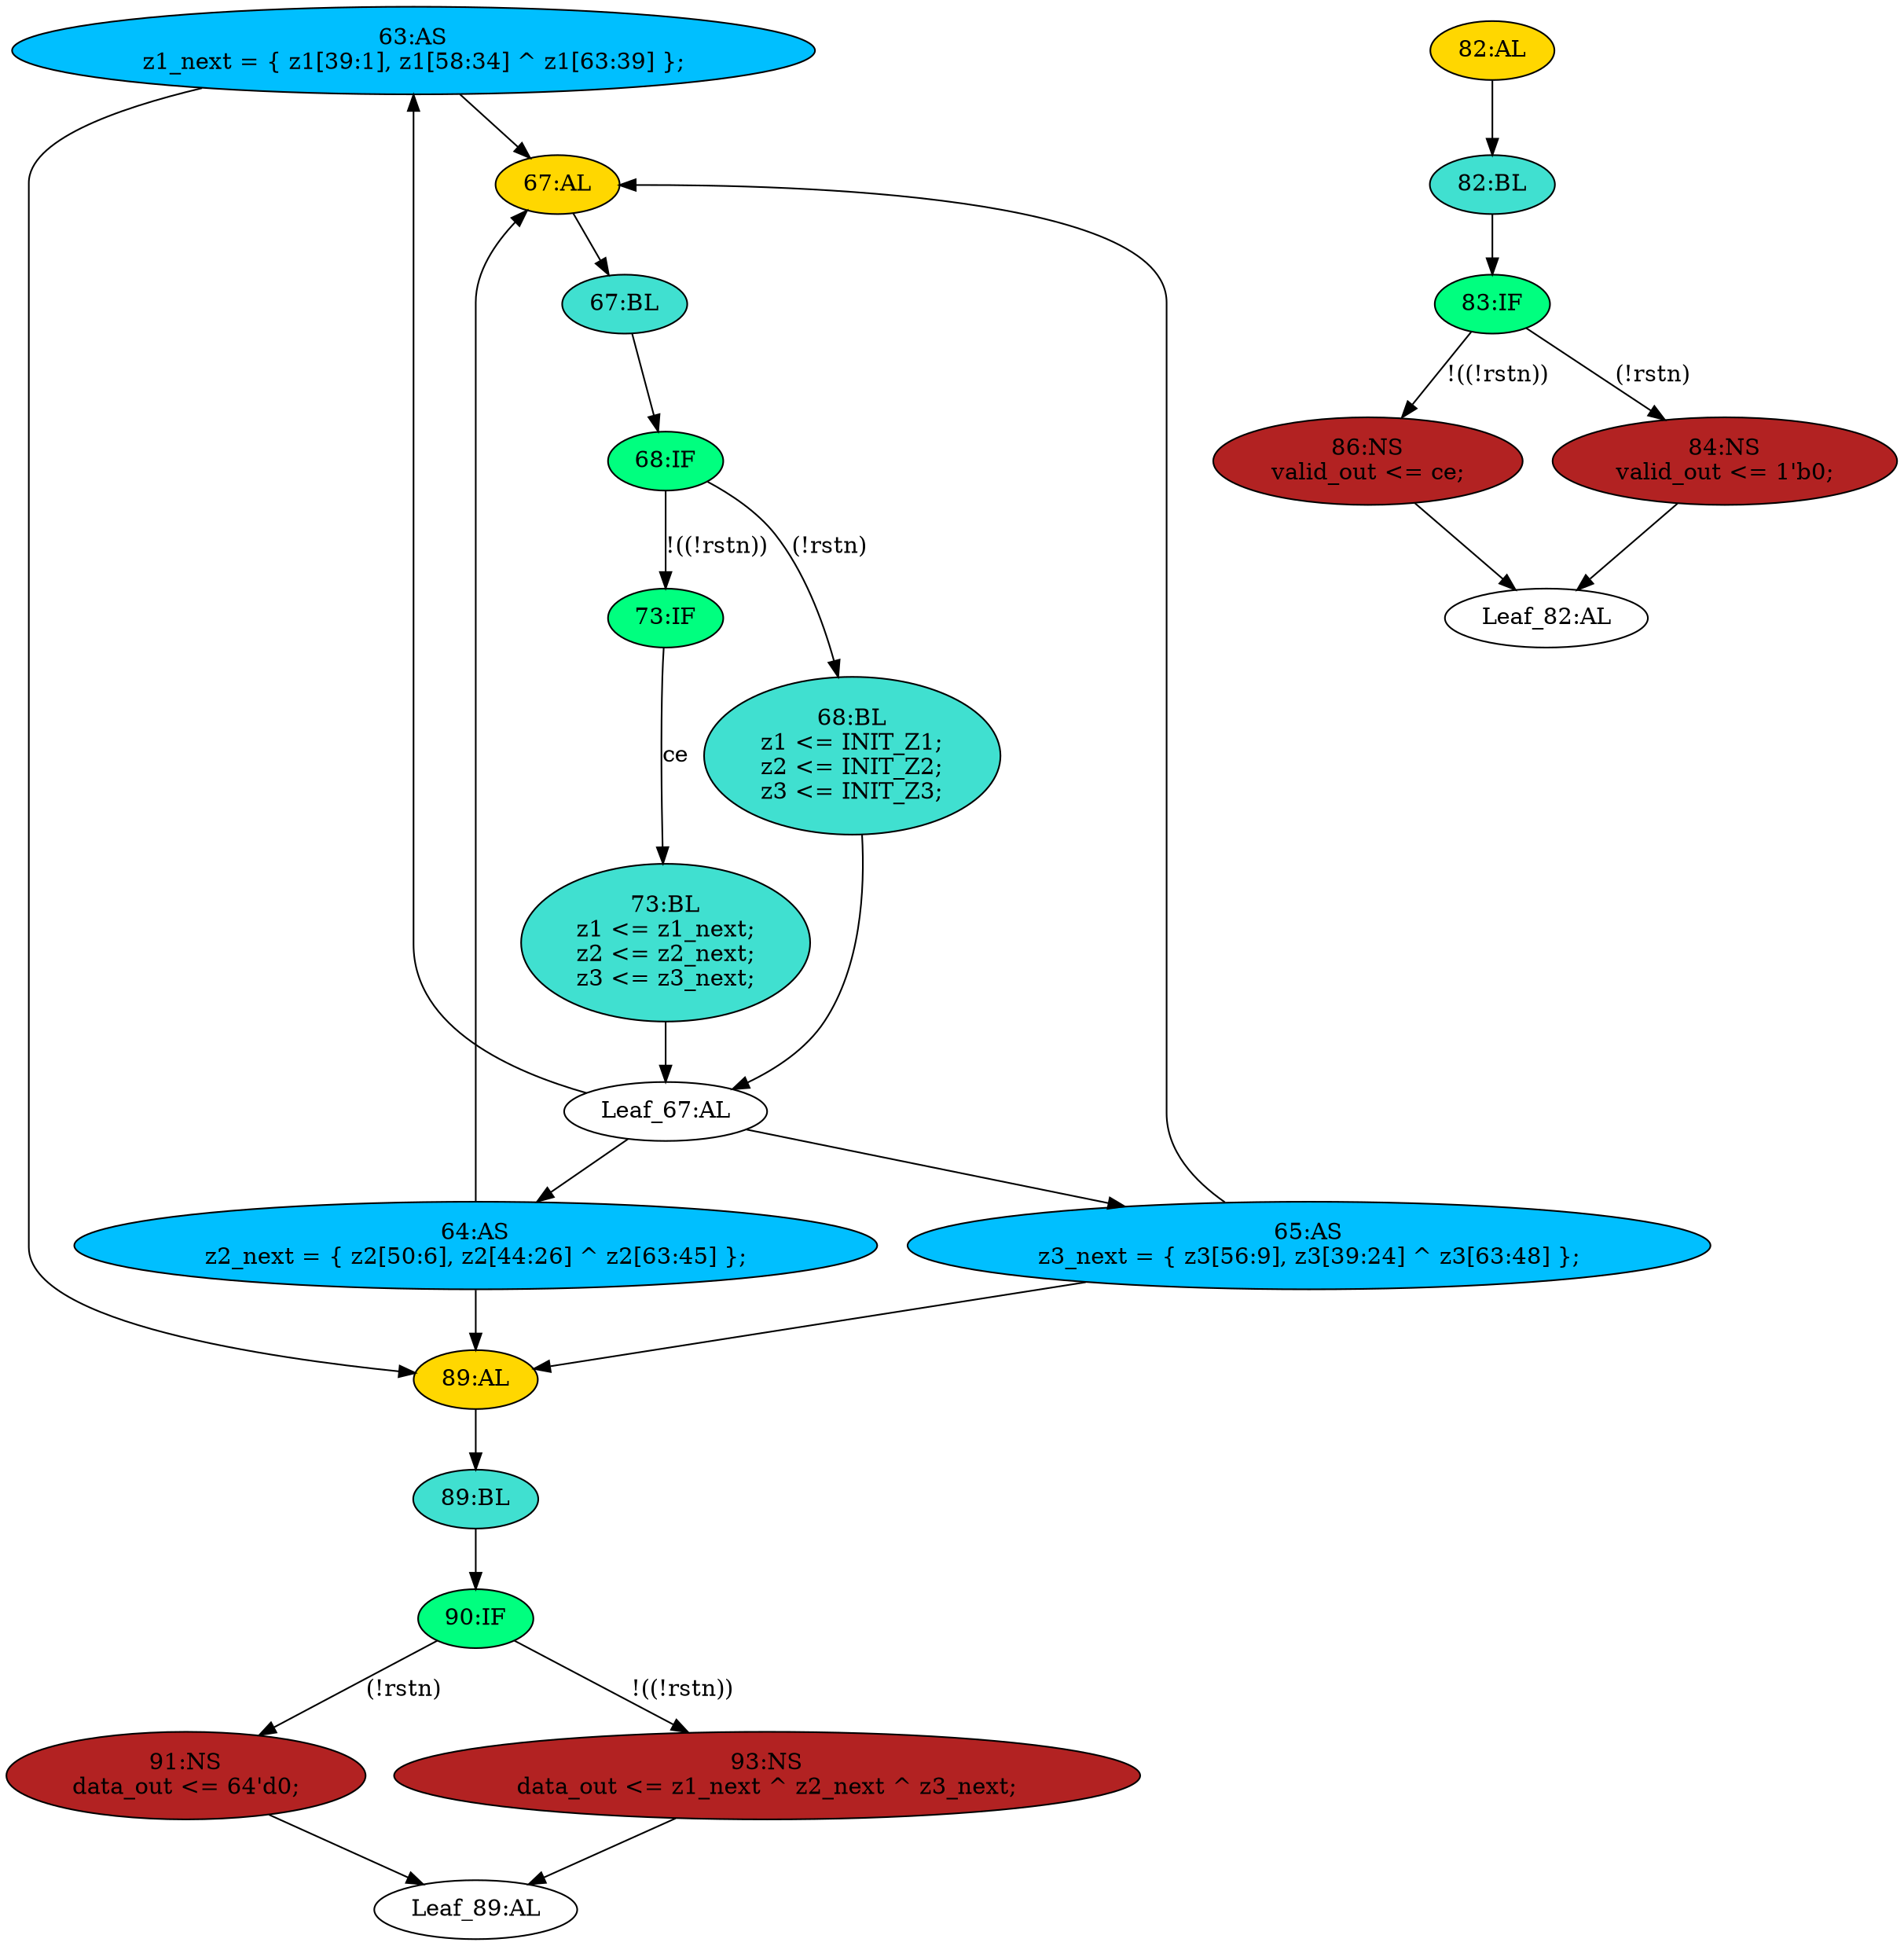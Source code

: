 strict digraph "compose( ,  )" {
	node [label="\N"];
	"89:BL"	 [ast="<pyverilog.vparser.ast.Block object at 0x7f8dacea13d0>",
		fillcolor=turquoise,
		label="89:BL",
		statements="[]",
		style=filled,
		typ=Block];
	"90:IF"	 [ast="<pyverilog.vparser.ast.IfStatement object at 0x7f8dacea1550>",
		fillcolor=springgreen,
		label="90:IF",
		statements="[]",
		style=filled,
		typ=IfStatement];
	"89:BL" -> "90:IF"	 [cond="[]",
		lineno=None];
	"68:BL"	 [ast="<pyverilog.vparser.ast.Block object at 0x7f8dacac4710>",
		fillcolor=turquoise,
		label="68:BL
z1 <= INIT_Z1;
z2 <= INIT_Z2;
z3 <= INIT_Z3;",
		statements="[<pyverilog.vparser.ast.NonblockingSubstitution object at 0x7f8dacac4610>, <pyverilog.vparser.ast.NonblockingSubstitution object \
at 0x7f8dacac4750>, <pyverilog.vparser.ast.NonblockingSubstitution object at 0x7f8dacac4890>]",
		style=filled,
		typ=Block];
	"Leaf_67:AL"	 [def_var="['z1', 'z2', 'z3']",
		label="Leaf_67:AL"];
	"68:BL" -> "Leaf_67:AL"	 [cond="[]",
		lineno=None];
	"Leaf_82:AL"	 [def_var="['valid_out']",
		label="Leaf_82:AL"];
	"91:NS"	 [ast="<pyverilog.vparser.ast.NonblockingSubstitution object at 0x7f8dacea1590>",
		fillcolor=firebrick,
		label="91:NS
data_out <= 64'd0;",
		statements="[<pyverilog.vparser.ast.NonblockingSubstitution object at 0x7f8dacea1590>]",
		style=filled,
		typ=NonblockingSubstitution];
	"90:IF" -> "91:NS"	 [cond="['rstn']",
		label="(!rstn)",
		lineno=90];
	"93:NS"	 [ast="<pyverilog.vparser.ast.NonblockingSubstitution object at 0x7f8dacea1790>",
		fillcolor=firebrick,
		label="93:NS
data_out <= z1_next ^ z2_next ^ z3_next;",
		statements="[<pyverilog.vparser.ast.NonblockingSubstitution object at 0x7f8dacea1790>]",
		style=filled,
		typ=NonblockingSubstitution];
	"90:IF" -> "93:NS"	 [cond="['rstn']",
		label="!((!rstn))",
		lineno=90];
	"86:NS"	 [ast="<pyverilog.vparser.ast.NonblockingSubstitution object at 0x7f8dacea1210>",
		fillcolor=firebrick,
		label="86:NS
valid_out <= ce;",
		statements="[<pyverilog.vparser.ast.NonblockingSubstitution object at 0x7f8dacea1210>]",
		style=filled,
		typ=NonblockingSubstitution];
	"86:NS" -> "Leaf_82:AL"	 [cond="[]",
		lineno=None];
	"63:AS"	 [ast="<pyverilog.vparser.ast.Assign object at 0x7f8daceb9c10>",
		def_var="['z1_next']",
		fillcolor=deepskyblue,
		label="63:AS
z1_next = { z1[39:1], z1[58:34] ^ z1[63:39] };",
		statements="[]",
		style=filled,
		typ=Assign,
		use_var="['z1', 'z1', 'z1']"];
	"Leaf_67:AL" -> "63:AS";
	"65:AS"	 [ast="<pyverilog.vparser.ast.Assign object at 0x7f8dacac42d0>",
		def_var="['z3_next']",
		fillcolor=deepskyblue,
		label="65:AS
z3_next = { z3[56:9], z3[39:24] ^ z3[63:48] };",
		statements="[]",
		style=filled,
		typ=Assign,
		use_var="['z3', 'z3', 'z3']"];
	"Leaf_67:AL" -> "65:AS";
	"64:AS"	 [ast="<pyverilog.vparser.ast.Assign object at 0x7f8dad199d90>",
		def_var="['z2_next']",
		fillcolor=deepskyblue,
		label="64:AS
z2_next = { z2[50:6], z2[44:26] ^ z2[63:45] };",
		statements="[]",
		style=filled,
		typ=Assign,
		use_var="['z2', 'z2', 'z2']"];
	"Leaf_67:AL" -> "64:AS";
	"Leaf_89:AL"	 [def_var="['data_out']",
		label="Leaf_89:AL"];
	"91:NS" -> "Leaf_89:AL"	 [cond="[]",
		lineno=None];
	"67:AL"	 [ast="<pyverilog.vparser.ast.Always object at 0x7f8dacac4390>",
		clk_sens=True,
		fillcolor=gold,
		label="67:AL",
		sens="['clk']",
		statements="[]",
		style=filled,
		typ=Always,
		use_var="['z2_next', 'rstn', 'z3_next', 'z1_next', 'ce']"];
	"67:BL"	 [ast="<pyverilog.vparser.ast.Block object at 0x7f8dacac4450>",
		fillcolor=turquoise,
		label="67:BL",
		statements="[]",
		style=filled,
		typ=Block];
	"67:AL" -> "67:BL"	 [cond="[]",
		lineno=None];
	"93:NS" -> "Leaf_89:AL"	 [cond="[]",
		lineno=None];
	"68:IF"	 [ast="<pyverilog.vparser.ast.IfStatement object at 0x7f8dacac4910>",
		fillcolor=springgreen,
		label="68:IF",
		statements="[]",
		style=filled,
		typ=IfStatement];
	"68:IF" -> "68:BL"	 [cond="['rstn']",
		label="(!rstn)",
		lineno=68];
	"73:IF"	 [ast="<pyverilog.vparser.ast.IfStatement object at 0x7f8dacac49d0>",
		fillcolor=springgreen,
		label="73:IF",
		statements="[]",
		style=filled,
		typ=IfStatement];
	"68:IF" -> "73:IF"	 [cond="['rstn']",
		label="!((!rstn))",
		lineno=68];
	"73:BL"	 [ast="<pyverilog.vparser.ast.Block object at 0x7f8dacac4c50>",
		fillcolor=turquoise,
		label="73:BL
z1 <= z1_next;
z2 <= z2_next;
z3 <= z3_next;",
		statements="[<pyverilog.vparser.ast.NonblockingSubstitution object at 0x7f8dacac4b50>, <pyverilog.vparser.ast.NonblockingSubstitution object \
at 0x7f8dacac4c90>, <pyverilog.vparser.ast.NonblockingSubstitution object at 0x7f8dacac4dd0>]",
		style=filled,
		typ=Block];
	"73:IF" -> "73:BL"	 [cond="['ce']",
		label=ce,
		lineno=73];
	"89:AL"	 [ast="<pyverilog.vparser.ast.Always object at 0x7f8dacea1350>",
		clk_sens=True,
		fillcolor=gold,
		label="89:AL",
		sens="['clk']",
		statements="[]",
		style=filled,
		typ=Always,
		use_var="['z2_next', 'rstn', 'z3_next', 'z1_next']"];
	"89:AL" -> "89:BL"	 [cond="[]",
		lineno=None];
	"63:AS" -> "67:AL";
	"63:AS" -> "89:AL";
	"84:NS"	 [ast="<pyverilog.vparser.ast.NonblockingSubstitution object at 0x7f8dacea1090>",
		fillcolor=firebrick,
		label="84:NS
valid_out <= 1'b0;",
		statements="[<pyverilog.vparser.ast.NonblockingSubstitution object at 0x7f8dacea1090>]",
		style=filled,
		typ=NonblockingSubstitution];
	"84:NS" -> "Leaf_82:AL"	 [cond="[]",
		lineno=None];
	"83:IF"	 [ast="<pyverilog.vparser.ast.IfStatement object at 0x7f8dacea1050>",
		fillcolor=springgreen,
		label="83:IF",
		statements="[]",
		style=filled,
		typ=IfStatement];
	"83:IF" -> "86:NS"	 [cond="['rstn']",
		label="!((!rstn))",
		lineno=83];
	"83:IF" -> "84:NS"	 [cond="['rstn']",
		label="(!rstn)",
		lineno=83];
	"82:AL"	 [ast="<pyverilog.vparser.ast.Always object at 0x7f8dacac4e50>",
		clk_sens=True,
		fillcolor=gold,
		label="82:AL",
		sens="['clk']",
		statements="[]",
		style=filled,
		typ=Always,
		use_var="['rstn', 'ce']"];
	"82:BL"	 [ast="<pyverilog.vparser.ast.Block object at 0x7f8dacac4e90>",
		fillcolor=turquoise,
		label="82:BL",
		statements="[]",
		style=filled,
		typ=Block];
	"82:AL" -> "82:BL"	 [cond="[]",
		lineno=None];
	"65:AS" -> "67:AL";
	"65:AS" -> "89:AL";
	"64:AS" -> "67:AL";
	"64:AS" -> "89:AL";
	"67:BL" -> "68:IF"	 [cond="[]",
		lineno=None];
	"82:BL" -> "83:IF"	 [cond="[]",
		lineno=None];
	"73:BL" -> "Leaf_67:AL"	 [cond="[]",
		lineno=None];
}
